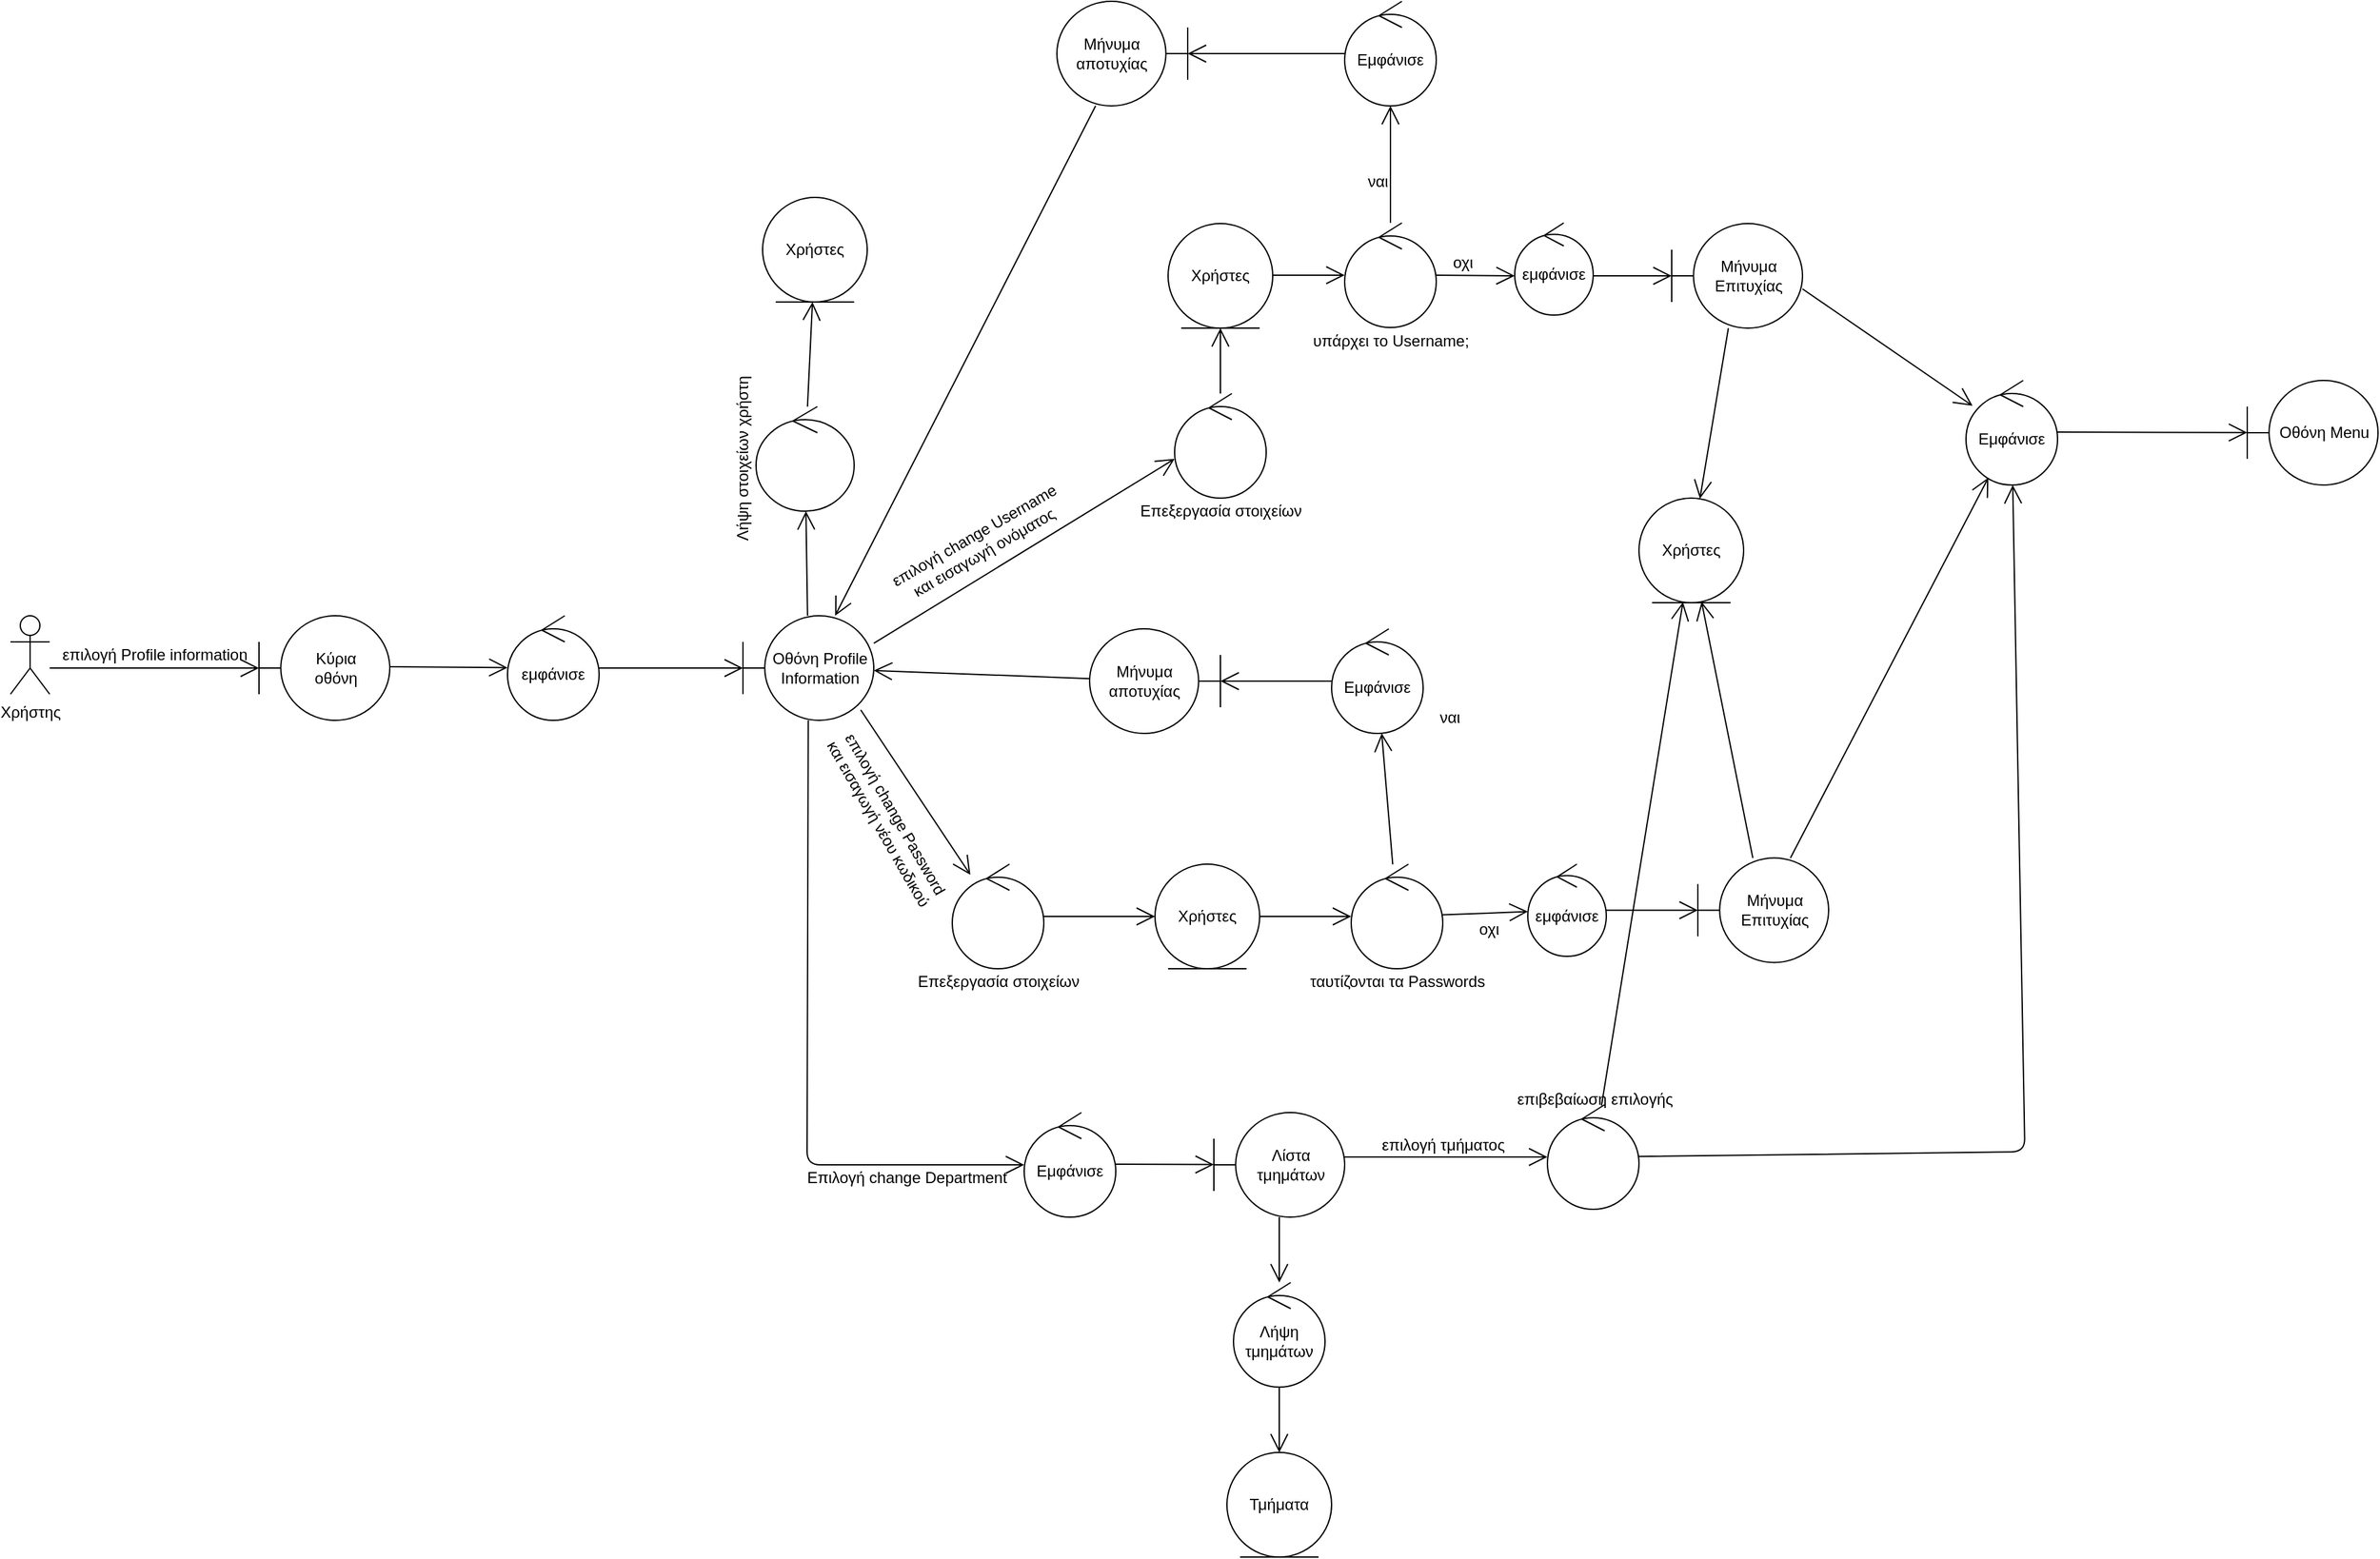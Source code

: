 <mxfile version="14.6.6" type="device"><diagram id="mPqbKeb6Uwz9HiohlfDG" name="Page-1"><mxGraphModel dx="3166" dy="2538" grid="1" gridSize="10" guides="1" tooltips="1" connect="1" arrows="1" fold="1" page="1" pageScale="1" pageWidth="827" pageHeight="1169" math="0" shadow="0"><root><mxCell id="0"/><mxCell id="1" parent="0"/><mxCell id="KvLetrtG5p9wBe4Qx1Fy-1" value="Χρήστης" style="shape=umlActor;verticalLabelPosition=bottom;verticalAlign=top;html=1;" vertex="1" parent="1"><mxGeometry x="30" y="190" width="30" height="60" as="geometry"/></mxCell><mxCell id="KvLetrtG5p9wBe4Qx1Fy-2" value="" style="endArrow=open;endFill=1;endSize=12;html=1;" edge="1" parent="1"><mxGeometry width="160" relative="1" as="geometry"><mxPoint x="60" y="230" as="sourcePoint"/><mxPoint x="220" y="230" as="targetPoint"/></mxGeometry></mxCell><mxCell id="KvLetrtG5p9wBe4Qx1Fy-8" value="&lt;div&gt;Κύρια &lt;br&gt;&lt;/div&gt;&lt;div&gt;οθόνη&lt;br&gt;&lt;/div&gt;" style="shape=umlBoundary;whiteSpace=wrap;html=1;" vertex="1" parent="1"><mxGeometry x="220" y="190" width="100" height="80" as="geometry"/></mxCell><mxCell id="KvLetrtG5p9wBe4Qx1Fy-9" value="επιλογή Profile information" style="text;html=1;align=center;verticalAlign=middle;resizable=0;points=[];autosize=1;strokeColor=none;" vertex="1" parent="1"><mxGeometry x="60" y="210" width="160" height="20" as="geometry"/></mxCell><mxCell id="KvLetrtG5p9wBe4Qx1Fy-10" value="" style="endArrow=open;endFill=1;endSize=12;html=1;" edge="1" parent="1" target="KvLetrtG5p9wBe4Qx1Fy-11"><mxGeometry width="160" relative="1" as="geometry"><mxPoint x="320" y="229" as="sourcePoint"/><mxPoint x="480" y="229" as="targetPoint"/></mxGeometry></mxCell><mxCell id="KvLetrtG5p9wBe4Qx1Fy-11" value="εμφάνισε" style="ellipse;shape=umlControl;whiteSpace=wrap;html=1;" vertex="1" parent="1"><mxGeometry x="410" y="190" width="70" height="80" as="geometry"/></mxCell><mxCell id="KvLetrtG5p9wBe4Qx1Fy-12" value="" style="endArrow=open;endFill=1;endSize=12;html=1;" edge="1" parent="1" target="KvLetrtG5p9wBe4Qx1Fy-13"><mxGeometry width="160" relative="1" as="geometry"><mxPoint x="480" y="230" as="sourcePoint"/><mxPoint x="640" y="230" as="targetPoint"/></mxGeometry></mxCell><mxCell id="KvLetrtG5p9wBe4Qx1Fy-13" value="&lt;div&gt;Οθόνη Profile&lt;/div&gt;&lt;div&gt;Information&lt;br&gt;&lt;/div&gt;" style="shape=umlBoundary;whiteSpace=wrap;html=1;" vertex="1" parent="1"><mxGeometry x="590" y="190" width="100" height="80" as="geometry"/></mxCell><mxCell id="KvLetrtG5p9wBe4Qx1Fy-14" value="" style="endArrow=open;endFill=1;endSize=12;html=1;" edge="1" parent="1" source="KvLetrtG5p9wBe4Qx1Fy-13" target="KvLetrtG5p9wBe4Qx1Fy-15"><mxGeometry width="160" relative="1" as="geometry"><mxPoint x="630" y="120" as="sourcePoint"/><mxPoint x="640" y="70" as="targetPoint"/></mxGeometry></mxCell><mxCell id="KvLetrtG5p9wBe4Qx1Fy-15" value="" style="ellipse;shape=umlControl;whiteSpace=wrap;html=1;" vertex="1" parent="1"><mxGeometry x="600" y="30" width="75" height="80" as="geometry"/></mxCell><mxCell id="KvLetrtG5p9wBe4Qx1Fy-16" value="Χρήστες" style="ellipse;shape=umlEntity;whiteSpace=wrap;html=1;" vertex="1" parent="1"><mxGeometry x="605" y="-130" width="80" height="80" as="geometry"/></mxCell><mxCell id="KvLetrtG5p9wBe4Qx1Fy-17" value="" style="endArrow=open;endFill=1;endSize=12;html=1;" edge="1" parent="1" source="KvLetrtG5p9wBe4Qx1Fy-15" target="KvLetrtG5p9wBe4Qx1Fy-16"><mxGeometry width="160" relative="1" as="geometry"><mxPoint x="540" y="70" as="sourcePoint"/><mxPoint x="700" y="70" as="targetPoint"/></mxGeometry></mxCell><mxCell id="KvLetrtG5p9wBe4Qx1Fy-18" value="Λήψη στοιχείων χρήστη" style="text;html=1;align=center;verticalAlign=middle;resizable=0;points=[];autosize=1;strokeColor=none;rotation=270;" vertex="1" parent="1"><mxGeometry x="520" y="60" width="140" height="20" as="geometry"/></mxCell><mxCell id="KvLetrtG5p9wBe4Qx1Fy-19" value="" style="endArrow=open;endFill=1;endSize=12;html=1;exitX=1;exitY=0.263;exitDx=0;exitDy=0;exitPerimeter=0;" edge="1" parent="1" source="KvLetrtG5p9wBe4Qx1Fy-13"><mxGeometry width="160" relative="1" as="geometry"><mxPoint x="750" y="70" as="sourcePoint"/><mxPoint x="920" y="70" as="targetPoint"/></mxGeometry></mxCell><mxCell id="KvLetrtG5p9wBe4Qx1Fy-20" value="&lt;div&gt;επιλογή change Username &lt;br&gt;&lt;/div&gt;&lt;div&gt;και εισαγωγή ονόματος&lt;/div&gt;" style="text;html=1;align=center;verticalAlign=middle;resizable=0;points=[];autosize=1;strokeColor=none;rotation=-30;" vertex="1" parent="1"><mxGeometry x="690" y="120" width="160" height="30" as="geometry"/></mxCell><mxCell id="KvLetrtG5p9wBe4Qx1Fy-22" value="" style="ellipse;shape=umlControl;whiteSpace=wrap;html=1;" vertex="1" parent="1"><mxGeometry x="920" y="20" width="70" height="80" as="geometry"/></mxCell><mxCell id="KvLetrtG5p9wBe4Qx1Fy-23" value="Επεξεργασία στοιχείων" style="text;html=1;align=center;verticalAlign=middle;resizable=0;points=[];autosize=1;strokeColor=none;" vertex="1" parent="1"><mxGeometry x="885" y="100" width="140" height="20" as="geometry"/></mxCell><mxCell id="KvLetrtG5p9wBe4Qx1Fy-24" value="" style="endArrow=open;endFill=1;endSize=12;html=1;" edge="1" parent="1" source="KvLetrtG5p9wBe4Qx1Fy-22" target="KvLetrtG5p9wBe4Qx1Fy-25"><mxGeometry width="160" relative="1" as="geometry"><mxPoint x="930" y="-50" as="sourcePoint"/><mxPoint x="955" y="-70" as="targetPoint"/></mxGeometry></mxCell><mxCell id="KvLetrtG5p9wBe4Qx1Fy-25" value="Χρήστες" style="ellipse;shape=umlEntity;whiteSpace=wrap;html=1;" vertex="1" parent="1"><mxGeometry x="915" y="-110" width="80" height="80" as="geometry"/></mxCell><mxCell id="KvLetrtG5p9wBe4Qx1Fy-26" value="" style="endArrow=open;endFill=1;endSize=12;html=1;" edge="1" parent="1" target="KvLetrtG5p9wBe4Qx1Fy-27"><mxGeometry width="160" relative="1" as="geometry"><mxPoint x="995" y="-70.5" as="sourcePoint"/><mxPoint x="1155" y="-70.5" as="targetPoint"/></mxGeometry></mxCell><mxCell id="KvLetrtG5p9wBe4Qx1Fy-27" value="" style="ellipse;shape=umlControl;whiteSpace=wrap;html=1;" vertex="1" parent="1"><mxGeometry x="1050" y="-110.5" width="70" height="80" as="geometry"/></mxCell><mxCell id="KvLetrtG5p9wBe4Qx1Fy-28" value="υπάρχει το Username;" style="text;html=1;align=center;verticalAlign=middle;resizable=0;points=[];autosize=1;strokeColor=none;" vertex="1" parent="1"><mxGeometry x="1015" y="-30" width="140" height="20" as="geometry"/></mxCell><mxCell id="KvLetrtG5p9wBe4Qx1Fy-32" value="&lt;div&gt;Μήνυμα &lt;br&gt;&lt;/div&gt;&lt;div&gt;Επιτυχίας&lt;br&gt;&lt;/div&gt;" style="shape=umlBoundary;whiteSpace=wrap;html=1;" vertex="1" parent="1"><mxGeometry x="1300" y="-110" width="100" height="80" as="geometry"/></mxCell><mxCell id="KvLetrtG5p9wBe4Qx1Fy-33" value="" style="endArrow=open;endFill=1;endSize=12;html=1;" edge="1" parent="1" target="KvLetrtG5p9wBe4Qx1Fy-34"><mxGeometry width="160" relative="1" as="geometry"><mxPoint x="1400" y="-60" as="sourcePoint"/><mxPoint x="1560" y="50" as="targetPoint"/></mxGeometry></mxCell><mxCell id="KvLetrtG5p9wBe4Qx1Fy-34" value="Εμφάνισε" style="ellipse;shape=umlControl;whiteSpace=wrap;html=1;" vertex="1" parent="1"><mxGeometry x="1525" y="10" width="70" height="80" as="geometry"/></mxCell><mxCell id="KvLetrtG5p9wBe4Qx1Fy-35" value="Οθόνη Menu" style="shape=umlBoundary;whiteSpace=wrap;html=1;" vertex="1" parent="1"><mxGeometry x="1740" y="10" width="100" height="80" as="geometry"/></mxCell><mxCell id="KvLetrtG5p9wBe4Qx1Fy-36" value="" style="endArrow=open;endFill=1;endSize=12;html=1;" edge="1" parent="1" target="KvLetrtG5p9wBe4Qx1Fy-35"><mxGeometry width="160" relative="1" as="geometry"><mxPoint x="1595" y="49.5" as="sourcePoint"/><mxPoint x="1755" y="49.5" as="targetPoint"/></mxGeometry></mxCell><mxCell id="KvLetrtG5p9wBe4Qx1Fy-37" value="" style="endArrow=open;endFill=1;endSize=12;html=1;" edge="1" parent="1"><mxGeometry width="160" relative="1" as="geometry"><mxPoint x="1120" y="-70.5" as="sourcePoint"/><mxPoint x="1180" y="-70" as="targetPoint"/></mxGeometry></mxCell><mxCell id="KvLetrtG5p9wBe4Qx1Fy-38" value="οχι" style="text;html=1;align=center;verticalAlign=middle;resizable=0;points=[];autosize=1;strokeColor=none;" vertex="1" parent="1"><mxGeometry x="1125" y="-90" width="30" height="20" as="geometry"/></mxCell><mxCell id="KvLetrtG5p9wBe4Qx1Fy-39" value="εμφάνισε" style="ellipse;shape=umlControl;whiteSpace=wrap;html=1;" vertex="1" parent="1"><mxGeometry x="1180" y="-110.5" width="60" height="70.5" as="geometry"/></mxCell><mxCell id="KvLetrtG5p9wBe4Qx1Fy-40" value="" style="endArrow=open;endFill=1;endSize=12;html=1;" edge="1" parent="1" target="KvLetrtG5p9wBe4Qx1Fy-32"><mxGeometry width="160" relative="1" as="geometry"><mxPoint x="1240" y="-70" as="sourcePoint"/><mxPoint x="1300" y="-70" as="targetPoint"/></mxGeometry></mxCell><mxCell id="KvLetrtG5p9wBe4Qx1Fy-41" value="" style="endArrow=open;endFill=1;endSize=12;html=1;" edge="1" parent="1" source="KvLetrtG5p9wBe4Qx1Fy-27" target="KvLetrtG5p9wBe4Qx1Fy-43"><mxGeometry width="160" relative="1" as="geometry"><mxPoint x="1080" y="-130" as="sourcePoint"/><mxPoint x="1212" y="-170" as="targetPoint"/></mxGeometry></mxCell><mxCell id="KvLetrtG5p9wBe4Qx1Fy-42" value="&lt;div&gt;ναι&lt;/div&gt;&lt;div&gt;&lt;br&gt;&lt;/div&gt;" style="text;html=1;align=center;verticalAlign=middle;resizable=0;points=[];autosize=1;strokeColor=none;" vertex="1" parent="1"><mxGeometry x="1060" y="-150" width="30" height="30" as="geometry"/></mxCell><mxCell id="KvLetrtG5p9wBe4Qx1Fy-43" value="Εμφάνισε" style="ellipse;shape=umlControl;whiteSpace=wrap;html=1;" vertex="1" parent="1"><mxGeometry x="1050" y="-280" width="70" height="80" as="geometry"/></mxCell><mxCell id="KvLetrtG5p9wBe4Qx1Fy-44" value="Μήνυμα αποτυχίας" style="shape=umlBoundary;whiteSpace=wrap;html=1;direction=west;" vertex="1" parent="1"><mxGeometry x="830" y="-280" width="100" height="80" as="geometry"/></mxCell><mxCell id="KvLetrtG5p9wBe4Qx1Fy-45" value="" style="endArrow=open;endFill=1;endSize=12;html=1;" edge="1" parent="1" source="KvLetrtG5p9wBe4Qx1Fy-43" target="KvLetrtG5p9wBe4Qx1Fy-44"><mxGeometry width="160" relative="1" as="geometry"><mxPoint x="1080" y="-130" as="sourcePoint"/><mxPoint x="1240" y="-130" as="targetPoint"/></mxGeometry></mxCell><mxCell id="KvLetrtG5p9wBe4Qx1Fy-46" value="" style="endArrow=open;endFill=1;endSize=12;html=1;" edge="1" parent="1" source="KvLetrtG5p9wBe4Qx1Fy-44" target="KvLetrtG5p9wBe4Qx1Fy-13"><mxGeometry width="160" relative="1" as="geometry"><mxPoint x="700" y="-50" as="sourcePoint"/><mxPoint x="860" y="-50" as="targetPoint"/></mxGeometry></mxCell><mxCell id="KvLetrtG5p9wBe4Qx1Fy-47" value="" style="ellipse;shape=umlControl;whiteSpace=wrap;html=1;" vertex="1" parent="1"><mxGeometry x="750" y="380" width="70" height="80" as="geometry"/></mxCell><mxCell id="KvLetrtG5p9wBe4Qx1Fy-48" value="Επεξεργασία στοιχείων" style="text;html=1;align=center;verticalAlign=middle;resizable=0;points=[];autosize=1;strokeColor=none;" vertex="1" parent="1"><mxGeometry x="715" y="460" width="140" height="20" as="geometry"/></mxCell><mxCell id="KvLetrtG5p9wBe4Qx1Fy-49" value="" style="endArrow=open;endFill=1;endSize=12;html=1;" edge="1" parent="1" source="KvLetrtG5p9wBe4Qx1Fy-47" target="KvLetrtG5p9wBe4Qx1Fy-50"><mxGeometry width="160" relative="1" as="geometry"><mxPoint x="985" y="360" as="sourcePoint"/><mxPoint x="1010" y="340" as="targetPoint"/></mxGeometry></mxCell><mxCell id="KvLetrtG5p9wBe4Qx1Fy-50" value="Χρήστες" style="ellipse;shape=umlEntity;whiteSpace=wrap;html=1;" vertex="1" parent="1"><mxGeometry x="905" y="380" width="80" height="80" as="geometry"/></mxCell><mxCell id="KvLetrtG5p9wBe4Qx1Fy-51" value="" style="endArrow=open;endFill=1;endSize=12;html=1;" edge="1" parent="1" target="KvLetrtG5p9wBe4Qx1Fy-52" source="KvLetrtG5p9wBe4Qx1Fy-50"><mxGeometry width="160" relative="1" as="geometry"><mxPoint x="1050" y="339.5" as="sourcePoint"/><mxPoint x="1210" y="339.5" as="targetPoint"/></mxGeometry></mxCell><mxCell id="KvLetrtG5p9wBe4Qx1Fy-52" value="" style="ellipse;shape=umlControl;whiteSpace=wrap;html=1;" vertex="1" parent="1"><mxGeometry x="1055" y="380" width="70" height="80" as="geometry"/></mxCell><mxCell id="KvLetrtG5p9wBe4Qx1Fy-54" value="&lt;div&gt;Μήνυμα &lt;br&gt;&lt;/div&gt;&lt;div&gt;Επιτυχίας&lt;br&gt;&lt;/div&gt;" style="shape=umlBoundary;whiteSpace=wrap;html=1;" vertex="1" parent="1"><mxGeometry x="1320" y="375.25" width="100" height="80" as="geometry"/></mxCell><mxCell id="KvLetrtG5p9wBe4Qx1Fy-55" value="" style="endArrow=open;endFill=1;endSize=12;html=1;" edge="1" parent="1" source="KvLetrtG5p9wBe4Qx1Fy-52" target="KvLetrtG5p9wBe4Qx1Fy-57"><mxGeometry width="160" relative="1" as="geometry"><mxPoint x="1107.94" y="402" as="sourcePoint"/><mxPoint x="1235" y="340" as="targetPoint"/></mxGeometry></mxCell><mxCell id="KvLetrtG5p9wBe4Qx1Fy-56" value="οχι" style="text;html=1;align=center;verticalAlign=middle;resizable=0;points=[];autosize=1;strokeColor=none;" vertex="1" parent="1"><mxGeometry x="1145" y="420" width="30" height="20" as="geometry"/></mxCell><mxCell id="KvLetrtG5p9wBe4Qx1Fy-57" value="εμφάνισε" style="ellipse;shape=umlControl;whiteSpace=wrap;html=1;" vertex="1" parent="1"><mxGeometry x="1190" y="380" width="60" height="70.5" as="geometry"/></mxCell><mxCell id="KvLetrtG5p9wBe4Qx1Fy-58" value="" style="endArrow=open;endFill=1;endSize=12;html=1;" edge="1" parent="1" target="KvLetrtG5p9wBe4Qx1Fy-54" source="KvLetrtG5p9wBe4Qx1Fy-57"><mxGeometry width="160" relative="1" as="geometry"><mxPoint x="1295" y="340" as="sourcePoint"/><mxPoint x="1355" y="340" as="targetPoint"/></mxGeometry></mxCell><mxCell id="KvLetrtG5p9wBe4Qx1Fy-59" value="" style="endArrow=open;endFill=1;endSize=12;html=1;" edge="1" parent="1" source="KvLetrtG5p9wBe4Qx1Fy-52" target="KvLetrtG5p9wBe4Qx1Fy-61"><mxGeometry width="160" relative="1" as="geometry"><mxPoint x="1135" y="280" as="sourcePoint"/><mxPoint x="1267" y="240" as="targetPoint"/></mxGeometry></mxCell><mxCell id="KvLetrtG5p9wBe4Qx1Fy-60" value="&lt;div&gt;ναι&lt;/div&gt;&lt;div&gt;&lt;br&gt;&lt;/div&gt;" style="text;html=1;align=center;verticalAlign=middle;resizable=0;points=[];autosize=1;strokeColor=none;" vertex="1" parent="1"><mxGeometry x="1115" y="260" width="30" height="30" as="geometry"/></mxCell><mxCell id="KvLetrtG5p9wBe4Qx1Fy-61" value="Εμφάνισε" style="ellipse;shape=umlControl;whiteSpace=wrap;html=1;" vertex="1" parent="1"><mxGeometry x="1040" y="200" width="70" height="80" as="geometry"/></mxCell><mxCell id="KvLetrtG5p9wBe4Qx1Fy-62" value="Μήνυμα αποτυχίας" style="shape=umlBoundary;whiteSpace=wrap;html=1;direction=west;" vertex="1" parent="1"><mxGeometry x="855" y="200" width="100" height="80" as="geometry"/></mxCell><mxCell id="KvLetrtG5p9wBe4Qx1Fy-63" value="" style="endArrow=open;endFill=1;endSize=12;html=1;" edge="1" parent="1" source="KvLetrtG5p9wBe4Qx1Fy-61" target="KvLetrtG5p9wBe4Qx1Fy-62"><mxGeometry width="160" relative="1" as="geometry"><mxPoint x="1135" y="280" as="sourcePoint"/><mxPoint x="1295" y="280" as="targetPoint"/></mxGeometry></mxCell><mxCell id="KvLetrtG5p9wBe4Qx1Fy-64" value="" style="endArrow=open;endFill=1;endSize=12;html=1;exitX=0.9;exitY=0.9;exitDx=0;exitDy=0;exitPerimeter=0;" edge="1" parent="1" source="KvLetrtG5p9wBe4Qx1Fy-13" target="KvLetrtG5p9wBe4Qx1Fy-47"><mxGeometry width="160" relative="1" as="geometry"><mxPoint x="685" y="389.5" as="sourcePoint"/><mxPoint x="845" y="389.5" as="targetPoint"/></mxGeometry></mxCell><mxCell id="KvLetrtG5p9wBe4Qx1Fy-66" value="ταυτίζονται τα Passwords" style="text;html=1;align=center;verticalAlign=middle;resizable=0;points=[];autosize=1;strokeColor=none;" vertex="1" parent="1"><mxGeometry x="1015" y="460" width="150" height="20" as="geometry"/></mxCell><mxCell id="KvLetrtG5p9wBe4Qx1Fy-67" value="" style="endArrow=open;endFill=1;endSize=12;html=1;" edge="1" parent="1" source="KvLetrtG5p9wBe4Qx1Fy-62" target="KvLetrtG5p9wBe4Qx1Fy-13"><mxGeometry width="160" relative="1" as="geometry"><mxPoint x="1080" y="330" as="sourcePoint"/><mxPoint x="1240" y="330" as="targetPoint"/></mxGeometry></mxCell><mxCell id="KvLetrtG5p9wBe4Qx1Fy-68" value="&lt;div&gt;επιλογή change Password &lt;br&gt;&lt;/div&gt;&lt;div&gt;και εισαγωγή νέου κωδικού&lt;/div&gt;" style="text;html=1;align=center;verticalAlign=middle;resizable=0;points=[];autosize=1;strokeColor=none;rotation=60;" vertex="1" parent="1"><mxGeometry x="620" y="330" width="160" height="30" as="geometry"/></mxCell><mxCell id="KvLetrtG5p9wBe4Qx1Fy-69" value="" style="endArrow=open;endFill=1;endSize=12;html=1;" edge="1" parent="1" source="KvLetrtG5p9wBe4Qx1Fy-54" target="KvLetrtG5p9wBe4Qx1Fy-34"><mxGeometry width="160" relative="1" as="geometry"><mxPoint x="1080" y="330" as="sourcePoint"/><mxPoint x="1570" y="280" as="targetPoint"/></mxGeometry></mxCell><mxCell id="KvLetrtG5p9wBe4Qx1Fy-70" value="" style="endArrow=open;endFill=1;endSize=12;html=1;" edge="1" parent="1" source="KvLetrtG5p9wBe4Qx1Fy-13" target="KvLetrtG5p9wBe4Qx1Fy-74"><mxGeometry width="160" relative="1" as="geometry"><mxPoint x="1080" y="380" as="sourcePoint"/><mxPoint x="840" y="610" as="targetPoint"/><Array as="points"><mxPoint x="639" y="610"/></Array></mxGeometry></mxCell><mxCell id="KvLetrtG5p9wBe4Qx1Fy-71" value="Χρήστες" style="ellipse;shape=umlEntity;whiteSpace=wrap;html=1;" vertex="1" parent="1"><mxGeometry x="1275" y="100" width="80" height="80" as="geometry"/></mxCell><mxCell id="KvLetrtG5p9wBe4Qx1Fy-72" value="" style="endArrow=open;endFill=1;endSize=12;html=1;" edge="1" parent="1" source="KvLetrtG5p9wBe4Qx1Fy-54" target="KvLetrtG5p9wBe4Qx1Fy-71"><mxGeometry width="160" relative="1" as="geometry"><mxPoint x="1080" y="260" as="sourcePoint"/><mxPoint x="1240" y="260" as="targetPoint"/></mxGeometry></mxCell><mxCell id="KvLetrtG5p9wBe4Qx1Fy-73" value="" style="endArrow=open;endFill=1;endSize=12;html=1;" edge="1" parent="1" source="KvLetrtG5p9wBe4Qx1Fy-32" target="KvLetrtG5p9wBe4Qx1Fy-71"><mxGeometry width="160" relative="1" as="geometry"><mxPoint x="1080" y="90" as="sourcePoint"/><mxPoint x="1240" y="90" as="targetPoint"/></mxGeometry></mxCell><mxCell id="KvLetrtG5p9wBe4Qx1Fy-74" value="Εμφάνισε" style="ellipse;shape=umlControl;whiteSpace=wrap;html=1;" vertex="1" parent="1"><mxGeometry x="805" y="570" width="70" height="80" as="geometry"/></mxCell><mxCell id="KvLetrtG5p9wBe4Qx1Fy-75" value="" style="endArrow=open;endFill=1;endSize=12;html=1;" edge="1" parent="1" target="KvLetrtG5p9wBe4Qx1Fy-77"><mxGeometry width="160" relative="1" as="geometry"><mxPoint x="875" y="609.5" as="sourcePoint"/><mxPoint x="1035" y="609.5" as="targetPoint"/></mxGeometry></mxCell><mxCell id="KvLetrtG5p9wBe4Qx1Fy-76" value="Επιλογή change Department" style="text;html=1;align=center;verticalAlign=middle;resizable=0;points=[];autosize=1;strokeColor=none;" vertex="1" parent="1"><mxGeometry x="630" y="610" width="170" height="20" as="geometry"/></mxCell><mxCell id="KvLetrtG5p9wBe4Qx1Fy-77" value="Λίστα τμημάτων" style="shape=umlBoundary;whiteSpace=wrap;html=1;" vertex="1" parent="1"><mxGeometry x="950" y="570" width="100" height="80" as="geometry"/></mxCell><mxCell id="KvLetrtG5p9wBe4Qx1Fy-78" value="" style="endArrow=open;endFill=1;endSize=12;html=1;" edge="1" parent="1" source="KvLetrtG5p9wBe4Qx1Fy-77" target="KvLetrtG5p9wBe4Qx1Fy-79"><mxGeometry width="160" relative="1" as="geometry"><mxPoint x="1080" y="590" as="sourcePoint"/><mxPoint x="1000" y="740" as="targetPoint"/></mxGeometry></mxCell><mxCell id="KvLetrtG5p9wBe4Qx1Fy-79" value="Λήψη τμημάτων" style="ellipse;shape=umlControl;whiteSpace=wrap;html=1;" vertex="1" parent="1"><mxGeometry x="965" y="700" width="70" height="80" as="geometry"/></mxCell><mxCell id="KvLetrtG5p9wBe4Qx1Fy-80" value="" style="endArrow=open;endFill=1;endSize=12;html=1;" edge="1" parent="1" source="KvLetrtG5p9wBe4Qx1Fy-79" target="KvLetrtG5p9wBe4Qx1Fy-81"><mxGeometry width="160" relative="1" as="geometry"><mxPoint x="1080" y="780" as="sourcePoint"/><mxPoint x="1000" y="870" as="targetPoint"/></mxGeometry></mxCell><mxCell id="KvLetrtG5p9wBe4Qx1Fy-81" value="Τμήματα" style="ellipse;shape=umlEntity;whiteSpace=wrap;html=1;" vertex="1" parent="1"><mxGeometry x="960" y="830" width="80" height="80" as="geometry"/></mxCell><mxCell id="KvLetrtG5p9wBe4Qx1Fy-82" value="" style="endArrow=open;endFill=1;endSize=12;html=1;" edge="1" parent="1" target="KvLetrtG5p9wBe4Qx1Fy-84"><mxGeometry width="160" relative="1" as="geometry"><mxPoint x="1050" y="604" as="sourcePoint"/><mxPoint x="1240" y="604" as="targetPoint"/></mxGeometry></mxCell><mxCell id="KvLetrtG5p9wBe4Qx1Fy-83" value="επιλογή τμήματος" style="text;html=1;align=center;verticalAlign=middle;resizable=0;points=[];autosize=1;strokeColor=none;" vertex="1" parent="1"><mxGeometry x="1070" y="585" width="110" height="20" as="geometry"/></mxCell><mxCell id="KvLetrtG5p9wBe4Qx1Fy-84" value="" style="ellipse;shape=umlControl;whiteSpace=wrap;html=1;" vertex="1" parent="1"><mxGeometry x="1205" y="564" width="70" height="80" as="geometry"/></mxCell><mxCell id="KvLetrtG5p9wBe4Qx1Fy-85" value="επιβεβαίωση επιλογής" style="text;html=1;align=center;verticalAlign=middle;resizable=0;points=[];autosize=1;strokeColor=none;" vertex="1" parent="1"><mxGeometry x="1176" y="550" width="130" height="20" as="geometry"/></mxCell><mxCell id="KvLetrtG5p9wBe4Qx1Fy-87" value="" style="endArrow=open;endFill=1;endSize=12;html=1;" edge="1" parent="1" source="KvLetrtG5p9wBe4Qx1Fy-84" target="KvLetrtG5p9wBe4Qx1Fy-34"><mxGeometry width="160" relative="1" as="geometry"><mxPoint x="1080" y="630" as="sourcePoint"/><mxPoint x="1650" y="430" as="targetPoint"/><Array as="points"><mxPoint x="1570" y="600"/></Array></mxGeometry></mxCell><mxCell id="KvLetrtG5p9wBe4Qx1Fy-88" value="" style="endArrow=open;endFill=1;endSize=12;html=1;" edge="1" parent="1" source="KvLetrtG5p9wBe4Qx1Fy-84" target="KvLetrtG5p9wBe4Qx1Fy-71"><mxGeometry width="160" relative="1" as="geometry"><mxPoint x="1310" y="430" as="sourcePoint"/><mxPoint x="1470" y="430" as="targetPoint"/></mxGeometry></mxCell></root></mxGraphModel></diagram></mxfile>